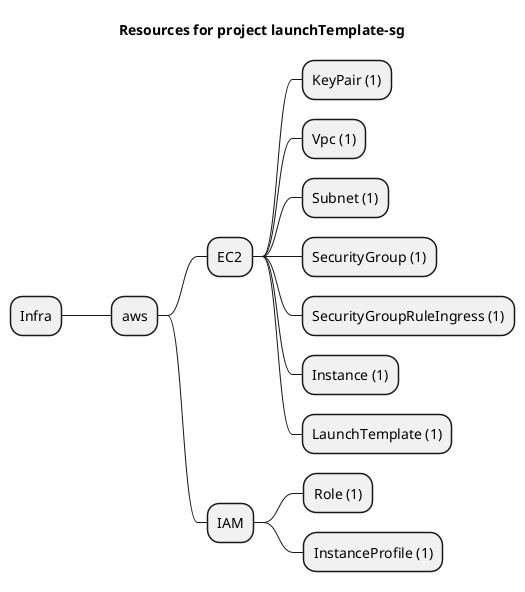 @startmindmap
title Resources for project launchTemplate-sg
skinparam monochrome true
+ Infra
++ aws
+++ EC2
++++ KeyPair (1)
++++ Vpc (1)
++++ Subnet (1)
++++ SecurityGroup (1)
++++ SecurityGroupRuleIngress (1)
++++ Instance (1)
++++ LaunchTemplate (1)
+++ IAM
++++ Role (1)
++++ InstanceProfile (1)
@endmindmap